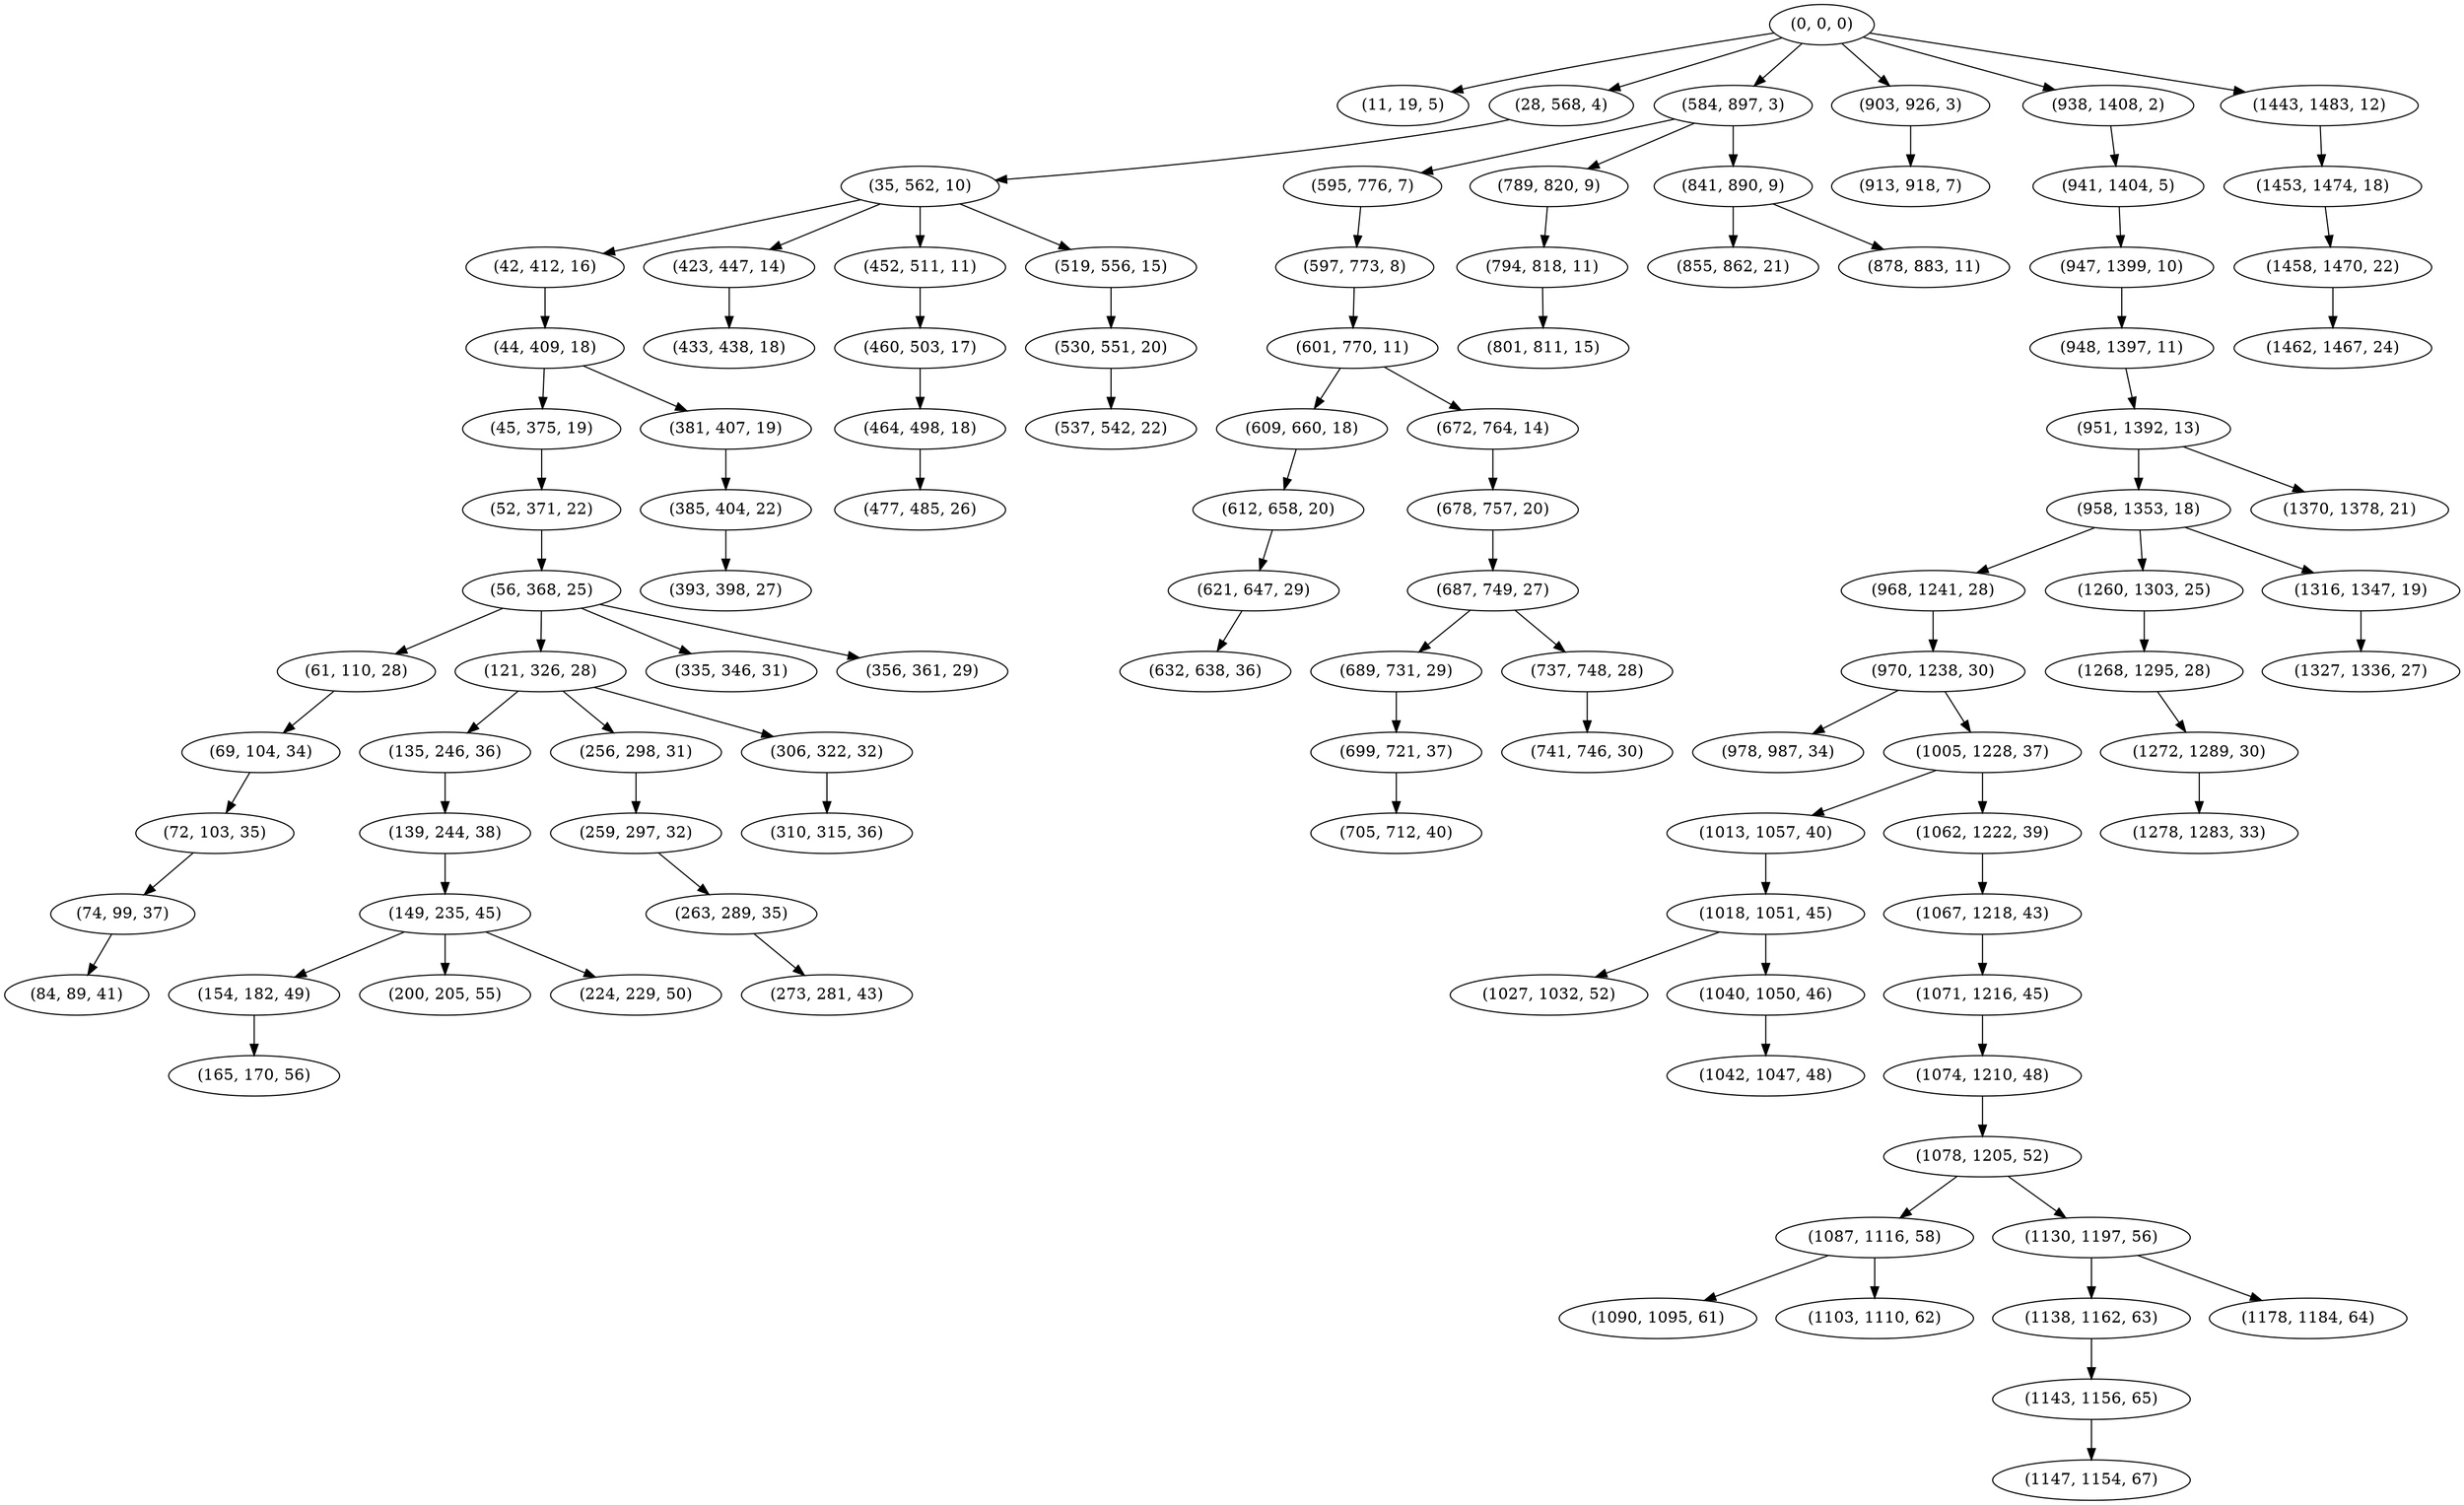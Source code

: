 digraph tree {
    "(0, 0, 0)";
    "(11, 19, 5)";
    "(28, 568, 4)";
    "(35, 562, 10)";
    "(42, 412, 16)";
    "(44, 409, 18)";
    "(45, 375, 19)";
    "(52, 371, 22)";
    "(56, 368, 25)";
    "(61, 110, 28)";
    "(69, 104, 34)";
    "(72, 103, 35)";
    "(74, 99, 37)";
    "(84, 89, 41)";
    "(121, 326, 28)";
    "(135, 246, 36)";
    "(139, 244, 38)";
    "(149, 235, 45)";
    "(154, 182, 49)";
    "(165, 170, 56)";
    "(200, 205, 55)";
    "(224, 229, 50)";
    "(256, 298, 31)";
    "(259, 297, 32)";
    "(263, 289, 35)";
    "(273, 281, 43)";
    "(306, 322, 32)";
    "(310, 315, 36)";
    "(335, 346, 31)";
    "(356, 361, 29)";
    "(381, 407, 19)";
    "(385, 404, 22)";
    "(393, 398, 27)";
    "(423, 447, 14)";
    "(433, 438, 18)";
    "(452, 511, 11)";
    "(460, 503, 17)";
    "(464, 498, 18)";
    "(477, 485, 26)";
    "(519, 556, 15)";
    "(530, 551, 20)";
    "(537, 542, 22)";
    "(584, 897, 3)";
    "(595, 776, 7)";
    "(597, 773, 8)";
    "(601, 770, 11)";
    "(609, 660, 18)";
    "(612, 658, 20)";
    "(621, 647, 29)";
    "(632, 638, 36)";
    "(672, 764, 14)";
    "(678, 757, 20)";
    "(687, 749, 27)";
    "(689, 731, 29)";
    "(699, 721, 37)";
    "(705, 712, 40)";
    "(737, 748, 28)";
    "(741, 746, 30)";
    "(789, 820, 9)";
    "(794, 818, 11)";
    "(801, 811, 15)";
    "(841, 890, 9)";
    "(855, 862, 21)";
    "(878, 883, 11)";
    "(903, 926, 3)";
    "(913, 918, 7)";
    "(938, 1408, 2)";
    "(941, 1404, 5)";
    "(947, 1399, 10)";
    "(948, 1397, 11)";
    "(951, 1392, 13)";
    "(958, 1353, 18)";
    "(968, 1241, 28)";
    "(970, 1238, 30)";
    "(978, 987, 34)";
    "(1005, 1228, 37)";
    "(1013, 1057, 40)";
    "(1018, 1051, 45)";
    "(1027, 1032, 52)";
    "(1040, 1050, 46)";
    "(1042, 1047, 48)";
    "(1062, 1222, 39)";
    "(1067, 1218, 43)";
    "(1071, 1216, 45)";
    "(1074, 1210, 48)";
    "(1078, 1205, 52)";
    "(1087, 1116, 58)";
    "(1090, 1095, 61)";
    "(1103, 1110, 62)";
    "(1130, 1197, 56)";
    "(1138, 1162, 63)";
    "(1143, 1156, 65)";
    "(1147, 1154, 67)";
    "(1178, 1184, 64)";
    "(1260, 1303, 25)";
    "(1268, 1295, 28)";
    "(1272, 1289, 30)";
    "(1278, 1283, 33)";
    "(1316, 1347, 19)";
    "(1327, 1336, 27)";
    "(1370, 1378, 21)";
    "(1443, 1483, 12)";
    "(1453, 1474, 18)";
    "(1458, 1470, 22)";
    "(1462, 1467, 24)";
    "(0, 0, 0)" -> "(11, 19, 5)";
    "(0, 0, 0)" -> "(28, 568, 4)";
    "(0, 0, 0)" -> "(584, 897, 3)";
    "(0, 0, 0)" -> "(903, 926, 3)";
    "(0, 0, 0)" -> "(938, 1408, 2)";
    "(0, 0, 0)" -> "(1443, 1483, 12)";
    "(28, 568, 4)" -> "(35, 562, 10)";
    "(35, 562, 10)" -> "(42, 412, 16)";
    "(35, 562, 10)" -> "(423, 447, 14)";
    "(35, 562, 10)" -> "(452, 511, 11)";
    "(35, 562, 10)" -> "(519, 556, 15)";
    "(42, 412, 16)" -> "(44, 409, 18)";
    "(44, 409, 18)" -> "(45, 375, 19)";
    "(44, 409, 18)" -> "(381, 407, 19)";
    "(45, 375, 19)" -> "(52, 371, 22)";
    "(52, 371, 22)" -> "(56, 368, 25)";
    "(56, 368, 25)" -> "(61, 110, 28)";
    "(56, 368, 25)" -> "(121, 326, 28)";
    "(56, 368, 25)" -> "(335, 346, 31)";
    "(56, 368, 25)" -> "(356, 361, 29)";
    "(61, 110, 28)" -> "(69, 104, 34)";
    "(69, 104, 34)" -> "(72, 103, 35)";
    "(72, 103, 35)" -> "(74, 99, 37)";
    "(74, 99, 37)" -> "(84, 89, 41)";
    "(121, 326, 28)" -> "(135, 246, 36)";
    "(121, 326, 28)" -> "(256, 298, 31)";
    "(121, 326, 28)" -> "(306, 322, 32)";
    "(135, 246, 36)" -> "(139, 244, 38)";
    "(139, 244, 38)" -> "(149, 235, 45)";
    "(149, 235, 45)" -> "(154, 182, 49)";
    "(149, 235, 45)" -> "(200, 205, 55)";
    "(149, 235, 45)" -> "(224, 229, 50)";
    "(154, 182, 49)" -> "(165, 170, 56)";
    "(256, 298, 31)" -> "(259, 297, 32)";
    "(259, 297, 32)" -> "(263, 289, 35)";
    "(263, 289, 35)" -> "(273, 281, 43)";
    "(306, 322, 32)" -> "(310, 315, 36)";
    "(381, 407, 19)" -> "(385, 404, 22)";
    "(385, 404, 22)" -> "(393, 398, 27)";
    "(423, 447, 14)" -> "(433, 438, 18)";
    "(452, 511, 11)" -> "(460, 503, 17)";
    "(460, 503, 17)" -> "(464, 498, 18)";
    "(464, 498, 18)" -> "(477, 485, 26)";
    "(519, 556, 15)" -> "(530, 551, 20)";
    "(530, 551, 20)" -> "(537, 542, 22)";
    "(584, 897, 3)" -> "(595, 776, 7)";
    "(584, 897, 3)" -> "(789, 820, 9)";
    "(584, 897, 3)" -> "(841, 890, 9)";
    "(595, 776, 7)" -> "(597, 773, 8)";
    "(597, 773, 8)" -> "(601, 770, 11)";
    "(601, 770, 11)" -> "(609, 660, 18)";
    "(601, 770, 11)" -> "(672, 764, 14)";
    "(609, 660, 18)" -> "(612, 658, 20)";
    "(612, 658, 20)" -> "(621, 647, 29)";
    "(621, 647, 29)" -> "(632, 638, 36)";
    "(672, 764, 14)" -> "(678, 757, 20)";
    "(678, 757, 20)" -> "(687, 749, 27)";
    "(687, 749, 27)" -> "(689, 731, 29)";
    "(687, 749, 27)" -> "(737, 748, 28)";
    "(689, 731, 29)" -> "(699, 721, 37)";
    "(699, 721, 37)" -> "(705, 712, 40)";
    "(737, 748, 28)" -> "(741, 746, 30)";
    "(789, 820, 9)" -> "(794, 818, 11)";
    "(794, 818, 11)" -> "(801, 811, 15)";
    "(841, 890, 9)" -> "(855, 862, 21)";
    "(841, 890, 9)" -> "(878, 883, 11)";
    "(903, 926, 3)" -> "(913, 918, 7)";
    "(938, 1408, 2)" -> "(941, 1404, 5)";
    "(941, 1404, 5)" -> "(947, 1399, 10)";
    "(947, 1399, 10)" -> "(948, 1397, 11)";
    "(948, 1397, 11)" -> "(951, 1392, 13)";
    "(951, 1392, 13)" -> "(958, 1353, 18)";
    "(951, 1392, 13)" -> "(1370, 1378, 21)";
    "(958, 1353, 18)" -> "(968, 1241, 28)";
    "(958, 1353, 18)" -> "(1260, 1303, 25)";
    "(958, 1353, 18)" -> "(1316, 1347, 19)";
    "(968, 1241, 28)" -> "(970, 1238, 30)";
    "(970, 1238, 30)" -> "(978, 987, 34)";
    "(970, 1238, 30)" -> "(1005, 1228, 37)";
    "(1005, 1228, 37)" -> "(1013, 1057, 40)";
    "(1005, 1228, 37)" -> "(1062, 1222, 39)";
    "(1013, 1057, 40)" -> "(1018, 1051, 45)";
    "(1018, 1051, 45)" -> "(1027, 1032, 52)";
    "(1018, 1051, 45)" -> "(1040, 1050, 46)";
    "(1040, 1050, 46)" -> "(1042, 1047, 48)";
    "(1062, 1222, 39)" -> "(1067, 1218, 43)";
    "(1067, 1218, 43)" -> "(1071, 1216, 45)";
    "(1071, 1216, 45)" -> "(1074, 1210, 48)";
    "(1074, 1210, 48)" -> "(1078, 1205, 52)";
    "(1078, 1205, 52)" -> "(1087, 1116, 58)";
    "(1078, 1205, 52)" -> "(1130, 1197, 56)";
    "(1087, 1116, 58)" -> "(1090, 1095, 61)";
    "(1087, 1116, 58)" -> "(1103, 1110, 62)";
    "(1130, 1197, 56)" -> "(1138, 1162, 63)";
    "(1130, 1197, 56)" -> "(1178, 1184, 64)";
    "(1138, 1162, 63)" -> "(1143, 1156, 65)";
    "(1143, 1156, 65)" -> "(1147, 1154, 67)";
    "(1260, 1303, 25)" -> "(1268, 1295, 28)";
    "(1268, 1295, 28)" -> "(1272, 1289, 30)";
    "(1272, 1289, 30)" -> "(1278, 1283, 33)";
    "(1316, 1347, 19)" -> "(1327, 1336, 27)";
    "(1443, 1483, 12)" -> "(1453, 1474, 18)";
    "(1453, 1474, 18)" -> "(1458, 1470, 22)";
    "(1458, 1470, 22)" -> "(1462, 1467, 24)";
}
